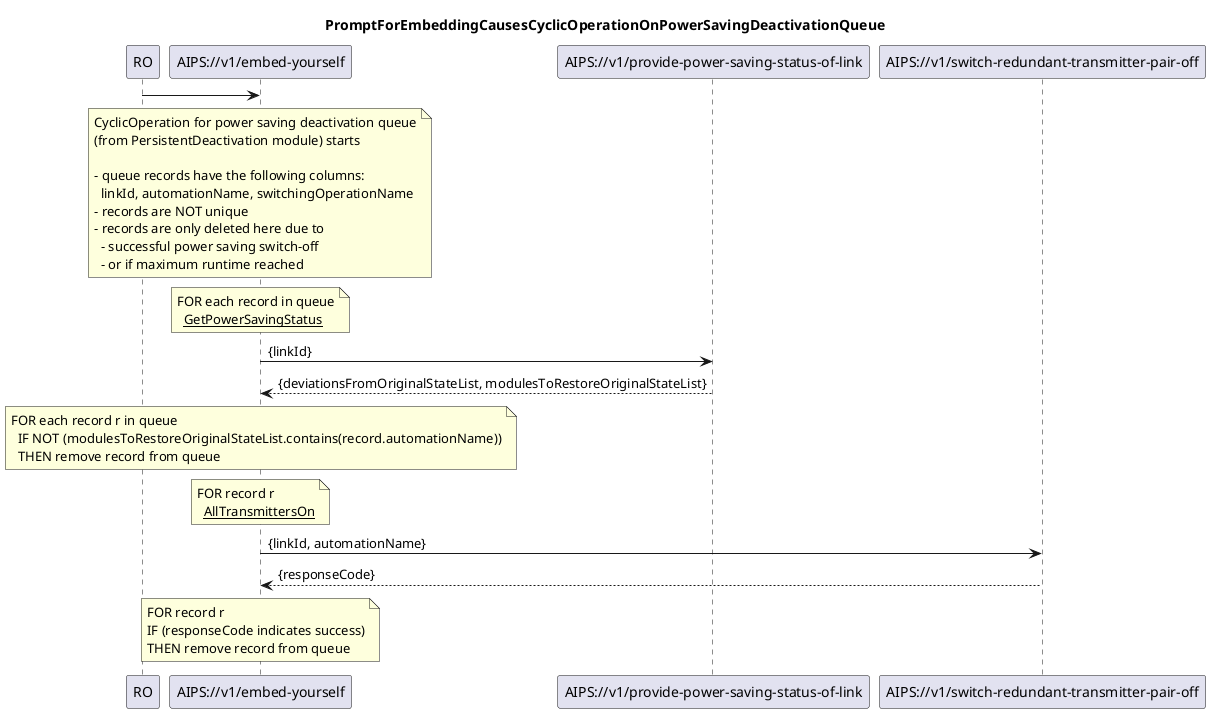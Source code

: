 @startuml 4xx_cyclicOperationOnPowerSavingDectivationQueue
skinparam responseMessageBelowArrow true

title
PromptForEmbeddingCausesCyclicOperationOnPowerSavingDeactivationQueue
end title

participant "RO" as ro
participant "AIPS://v1/embed-yourself" as embedYourself
participant "AIPS://v1/provide-power-saving-status-of-link" as listStatus
participant "AIPS://v1/switch-redundant-transmitter-pair-off" as redundantTransmittersOff

ro -> embedYourself

'cyclic operation starts
note over embedYourself
  CyclicOperation for power saving deactivation queue
  (from PersistentDeactivation module) starts

  - queue records have the following columns:
    linkId, automationName, switchingOperationName
  - records are NOT unique
  - records are only deleted here due to 
    - successful power saving switch-off
    - or if maximum runtime reached
end note

'iterate over queue, get power saving status
note over embedYourself
  FOR each record in queue
    <u>GetPowerSavingStatus</u>
end note
embedYourself -> listStatus: {linkId}
listStatus --> embedYourself: {deviationsFromOriginalStateList, modulesToRestoreOriginalStateList}

'check if already done
note over embedYourself
  FOR each record r in queue
    IF NOT (modulesToRestoreOriginalStateList.contains(record.automationName))
    THEN remove record from queue
end note

'for all remaining entries
note over embedYourself
  FOR record r
    <u>AllTransmittersOn</u>
end note
embedYourself -> redundantTransmittersOff: {linkId, automationName}
redundantTransmittersOff --> embedYourself: {responseCode}

'if success remove from list
note over embedYourself
  FOR record r
  IF (responseCode indicates success)
  THEN remove record from queue
end note

deactivate embedYourself

@enduml